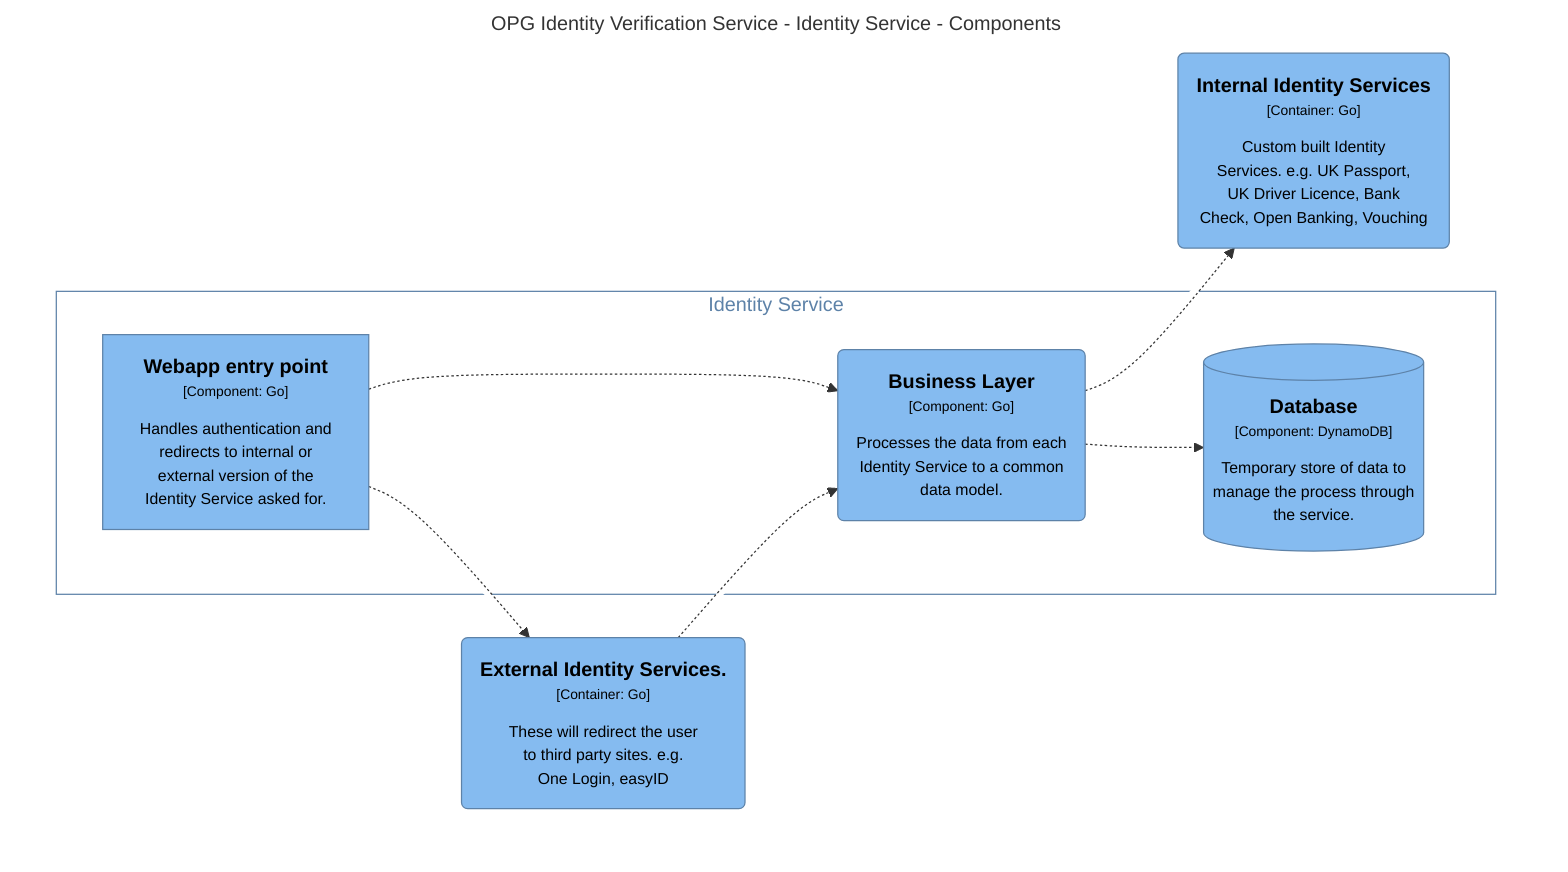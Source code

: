 graph TB
  linkStyle default fill:#ffffff

  subgraph diagram [OPG Identity Verification Service - Identity Service - Components]
    style diagram fill:#ffffff,stroke:#ffffff

    27("<div style='font-weight: bold'>External Identity Services.</div><div style='font-size: 70%; margin-top: 0px'>[Container: Go]</div><div style='font-size: 80%; margin-top:10px'>These will redirect the user<br />to third party sites. e.g.<br />One Login, easyID</div>")
    style 27 fill:#85bbf0,stroke:#5d82a8,color:#000000
    18("<div style='font-weight: bold'>Internal Identity Services</div><div style='font-size: 70%; margin-top: 0px'>[Container: Go]</div><div style='font-size: 80%; margin-top:10px'>Custom built Identity<br />Services. e.g. UK Passport,<br />UK Driver Licence, Bank<br />Check, Open Banking, Vouching</div>")
    style 18 fill:#85bbf0,stroke:#5d82a8,color:#000000

    subgraph 29 [Identity Service]
      style 29 fill:#ffffff,stroke:#5d82a8,color:#5d82a8

      30["<div style='font-weight: bold'>Webapp entry point</div><div style='font-size: 70%; margin-top: 0px'>[Component: Go]</div><div style='font-size: 80%; margin-top:10px'>Handles authentication and<br />redirects to internal or<br />external version of the<br />Identity Service asked for.</div>"]
      style 30 fill:#85bbf0,stroke:#5d82a8,color:#000000
      33("<div style='font-weight: bold'>Business Layer</div><div style='font-size: 70%; margin-top: 0px'>[Component: Go]</div><div style='font-size: 80%; margin-top:10px'>Processes the data from each<br />Identity Service to a common<br />data model.</div>")
      style 33 fill:#85bbf0,stroke:#5d82a8,color:#000000
      36[("<div style='font-weight: bold'>Database</div><div style='font-size: 70%; margin-top: 0px'>[Component: DynamoDB]</div><div style='font-size: 80%; margin-top:10px'>Temporary store of data to<br />manage the process through<br />the service.</div>")]
      style 36 fill:#85bbf0,stroke:#5d82a8,color:#000000
    end

    30-. "<div></div><div style='font-size: 70%'></div>" .->27
    33-. "<div></div><div style='font-size: 70%'></div>" .->18
    30-. "<div></div><div style='font-size: 70%'></div>" .->33
    33-. "<div></div><div style='font-size: 70%'></div>" .->36
    27-. "<div></div><div style='font-size: 70%'></div>" .->33
  end